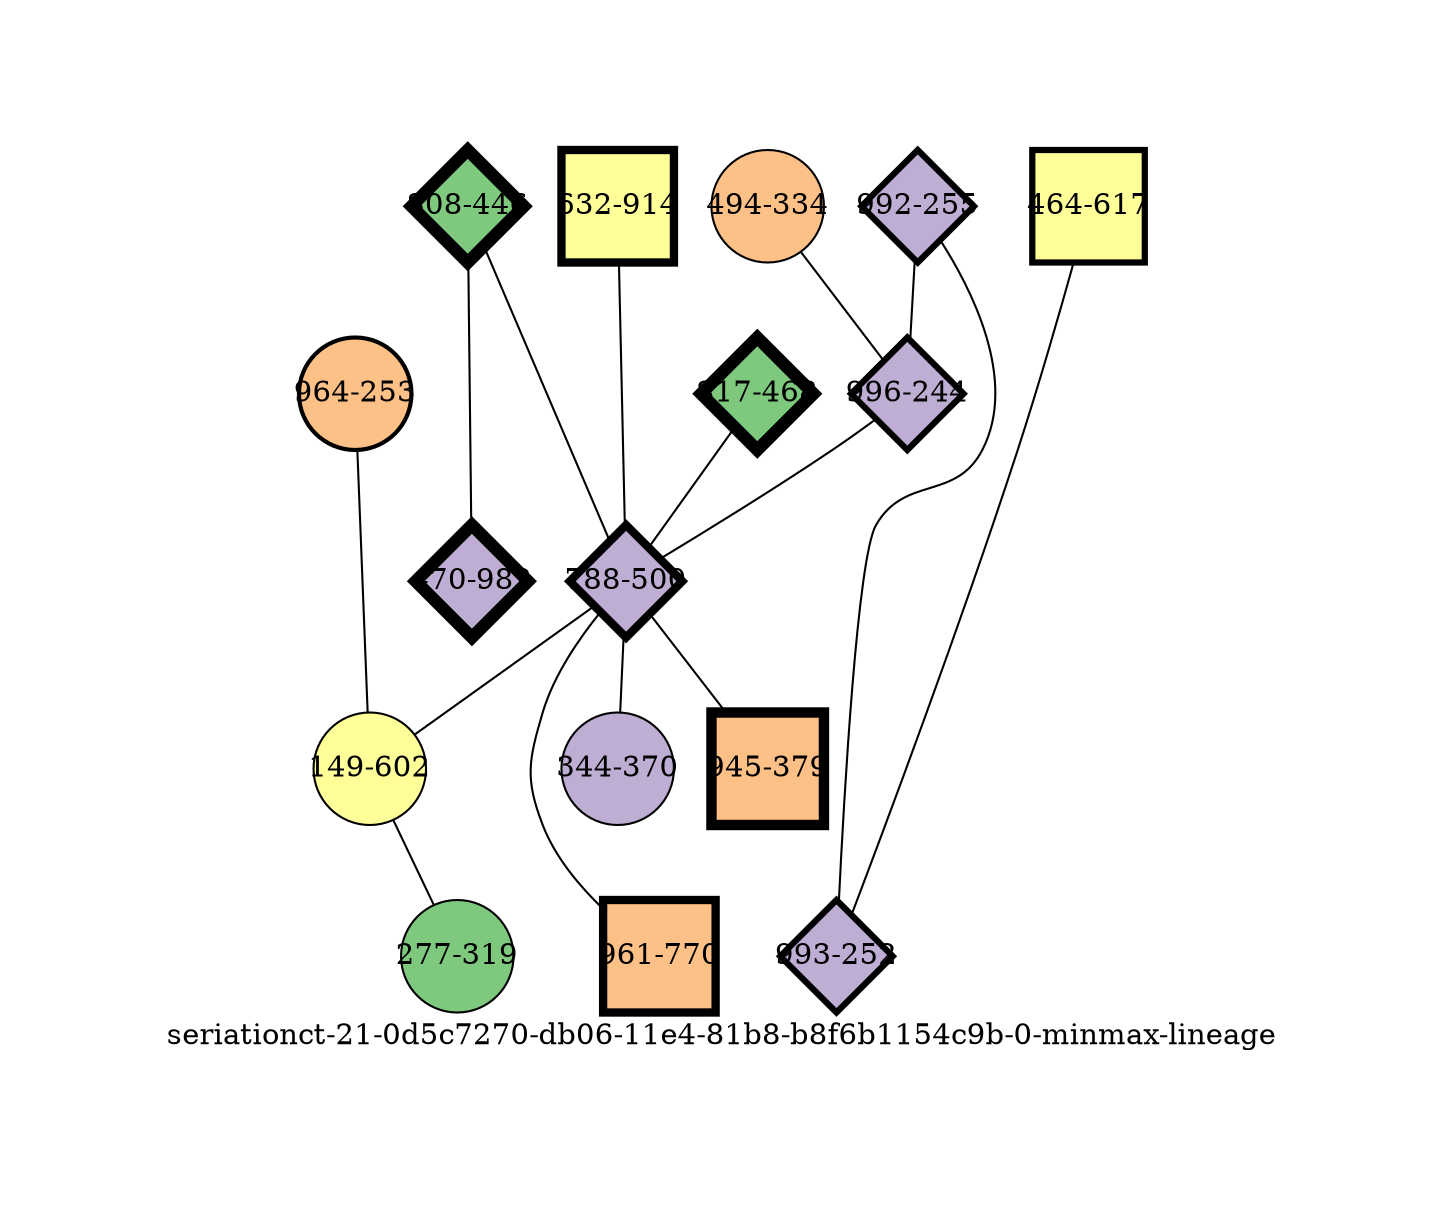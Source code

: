 strict graph "seriationct-21-0d5c7270-db06-11e4-81b8-b8f6b1154c9b-0-minmax-lineage" {
labelloc=b;
ratio=auto;
pad="1.0";
label="seriationct-21-0d5c7270-db06-11e4-81b8-b8f6b1154c9b-0-minmax-lineage";
node [width="0.75", style=filled, fixedsize=true, height="0.75", shape=circle, label=""];
0 [xCoordinate="334.0", appears_in_slice=1, yCoordinate="494.0", colorscheme=accent6, lineage_id=0, short_label="494-334", label="494-334", shape=circle, cluster_id=2, fillcolor=3, size="500.0", id=14, penwidth="1.0"];
1 [xCoordinate="255.0", appears_in_slice=3, yCoordinate="992.0", colorscheme=accent6, lineage_id=2, short_label="992-255", label="992-255", shape=diamond, cluster_id=1, fillcolor=2, size="500.0", id=1, penwidth="3.0"];
2 [xCoordinate="914.0", appears_in_slice=4, yCoordinate="632.0", colorscheme=accent6, lineage_id=1, short_label="632-914", label="632-914", shape=square, cluster_id=3, fillcolor=4, size="500.0", id=2, penwidth="4.0"];
3 [xCoordinate="446.0", appears_in_slice=6, yCoordinate="808.0", colorscheme=accent6, lineage_id=2, short_label="808-446", label="808-446", shape=diamond, cluster_id=0, fillcolor=1, size="500.0", id=3, penwidth="6.0"];
4 [xCoordinate="244.0", appears_in_slice=3, yCoordinate="996.0", colorscheme=accent6, lineage_id=2, short_label="996-244", label="996-244", shape=diamond, cluster_id=1, fillcolor=2, size="500.0", id=4, penwidth="3.0"];
5 [xCoordinate="253.0", appears_in_slice=2, yCoordinate="964.0", colorscheme=accent6, lineage_id=0, short_label="964-253", label="964-253", shape=circle, cluster_id=2, fillcolor=3, size="500.0", id=5, penwidth="2.0"];
6 [xCoordinate="468.0", appears_in_slice=6, yCoordinate="817.0", colorscheme=accent6, lineage_id=2, short_label="817-468", label="817-468", shape=diamond, cluster_id=0, fillcolor=1, size="500.0", id=6, penwidth="6.0"];
7 [xCoordinate="982.0", appears_in_slice=6, yCoordinate="470.0", colorscheme=accent6, lineage_id=2, short_label="470-982", label="470-982", shape=diamond, cluster_id=1, fillcolor=2, size="500.0", id=7, penwidth="6.0"];
8 [xCoordinate="617.0", appears_in_slice=3, yCoordinate="464.0", colorscheme=accent6, lineage_id=1, short_label="464-617", label="464-617", shape=square, cluster_id=3, fillcolor=4, size="500.0", id=8, penwidth="3.0"];
9 [xCoordinate="252.0", appears_in_slice=3, yCoordinate="993.0", colorscheme=accent6, lineage_id=2, short_label="993-252", label="993-252", shape=diamond, cluster_id=1, fillcolor=2, size="500.0", id=9, penwidth="3.0"];
10 [xCoordinate="500.0", appears_in_slice=4, yCoordinate="788.0", colorscheme=accent6, lineage_id=2, short_label="788-500", label="788-500", shape=diamond, cluster_id=1, fillcolor=2, size="500.0", id=10, penwidth="4.0"];
11 [xCoordinate="602.0", appears_in_slice=1, yCoordinate="149.0", colorscheme=accent6, lineage_id=0, short_label="149-602", label="149-602", shape=circle, cluster_id=3, fillcolor=4, size="500.0", id=11, penwidth="1.0"];
12 [xCoordinate="319.0", appears_in_slice=1, yCoordinate="277.0", colorscheme=accent6, lineage_id=0, short_label="277-319", label="277-319", shape=circle, cluster_id=0, fillcolor=1, size="500.0", id=12, penwidth="1.0"];
13 [xCoordinate="770.0", appears_in_slice=4, yCoordinate="961.0", colorscheme=accent6, lineage_id=1, short_label="961-770", label="961-770", shape=square, cluster_id=2, fillcolor=3, size="500.0", id=13, penwidth="4.0"];
14 [xCoordinate="370.0", appears_in_slice=1, yCoordinate="344.0", colorscheme=accent6, lineage_id=0, short_label="344-370", label="344-370", shape=circle, cluster_id=1, fillcolor=2, size="500.0", id=0, penwidth="1.0"];
15 [xCoordinate="379.0", appears_in_slice=5, yCoordinate="945.0", colorscheme=accent6, lineage_id=1, short_label="945-379", label="945-379", shape=square, cluster_id=2, fillcolor=3, size="500.0", id=15, penwidth="5.0"];
0 -- 4  [inverseweight="2.32490250726", weight="0.430125563063"];
1 -- 9  [inverseweight="16.6481789553", weight="0.0600666296707"];
1 -- 4  [inverseweight="2.58309125162", weight="0.387133052063"];
2 -- 10  [inverseweight="2.5363397647", weight="0.394268943743"];
3 -- 10  [inverseweight="2.32842913454", weight="0.429474097007"];
3 -- 7  [inverseweight="15.5043418237", weight="0.0644980619864"];
4 -- 10  [inverseweight="3.01917834943", weight="0.331215941645"];
5 -- 11  [inverseweight="1.99375735012", weight="0.501565549056"];
6 -- 10  [inverseweight="2.03272187415", weight="0.491951217094"];
8 -- 9  [inverseweight="15.7956005902", weight="0.0633087671654"];
10 -- 11  [inverseweight="2.10537980267", weight="0.474973683482"];
10 -- 13  [inverseweight="2.5666350117", weight="0.389615194776"];
10 -- 14  [inverseweight="2.08819695546", weight="0.478882031402"];
10 -- 15  [inverseweight="2.20755392844", weight="0.452990066116"];
11 -- 12  [inverseweight="1.73013487896", weight="0.577989619284"];
}
